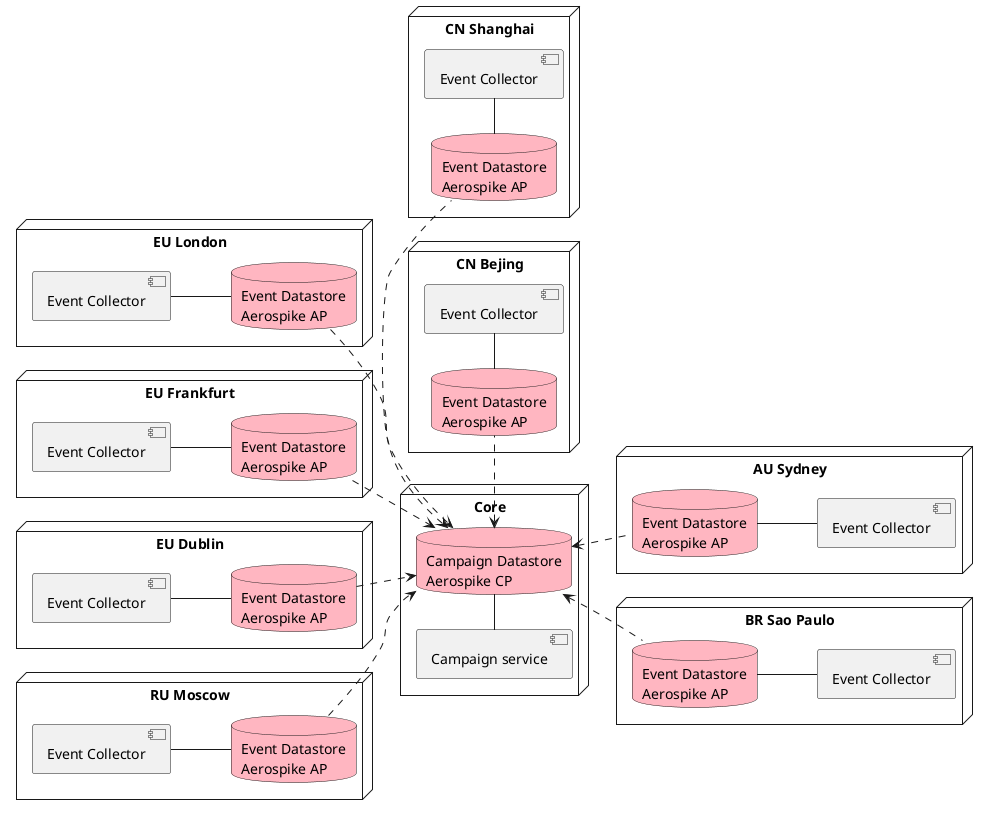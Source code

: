 @startuml
skinparam componentStyle uml2
left to right direction

node "Core" {
    component "Campaign service" as campaignService
    database "Campaign Datastore\nAerospike CP" as coreAS #LightPink
    campaignService -right- coreAS
}
node "EU London" {
    component "Event Collector" as eventEUuk
    database "Event Datastore\nAerospike AP" as edgeEUuk #LightPink
    eventEUuk -- edgeEUuk
}
node "EU Frankfurt" {
    component "Event Collector" as eventEUde
    database "Event Datastore\nAerospike AP" as edgeEUde #LightPink
    eventEUde -- edgeEUde
}
together {
node "CN Shanghai" {
    component "Event Collector" as eventCNsh
    database "Event Datastore\nAerospike AP" as edgeCNsh #LightPink
    eventCNsh -l- edgeCNsh
}
node "CN Bejing" {
    component "Event Collector" as eventCNbj
    database "Event Datastore\nAerospike AP" as edgeCNbj #LightPink
    eventCNbj -l- edgeCNbj
}
}
node "EU Dublin" {
    component "Event Collector" as eventEUis
    database "Event Datastore\nAerospike AP" as edgeEUis #LightPink
    eventEUis -- edgeEUis
}
node "RU Moscow" {
    component "Event Collector" as eventRUmc
    database "Event Datastore\nAerospike AP" as edgeRUmc #LightPink
    eventRUmc -- edgeRUmc
}

node "AU Sydney" {
    component "Event Collector" as eventAUsy
    database "Event Datastore\nAerospike AP" as edgeAUsy #LightPink
    eventAUsy -u- edgeAUsy
}
node "BR Sao Paulo" {
    component "Event Collector" as eventBRsp
    database "Event Datastore\nAerospike AP" as edgeBRsp #LightPink
    eventBRsp -u- edgeBRsp
}

edgeCNsh .l.> coreAS
edgeCNbj .l.> coreAS

edgeEUis .d.> coreAS
edgeEUde .d.> coreAS
edgeEUuk .d.> coreAS


edgeRUmc .d.> coreAS

coreAS <.. edgeAUsy
coreAS <.. edgeBRsp

@enduml